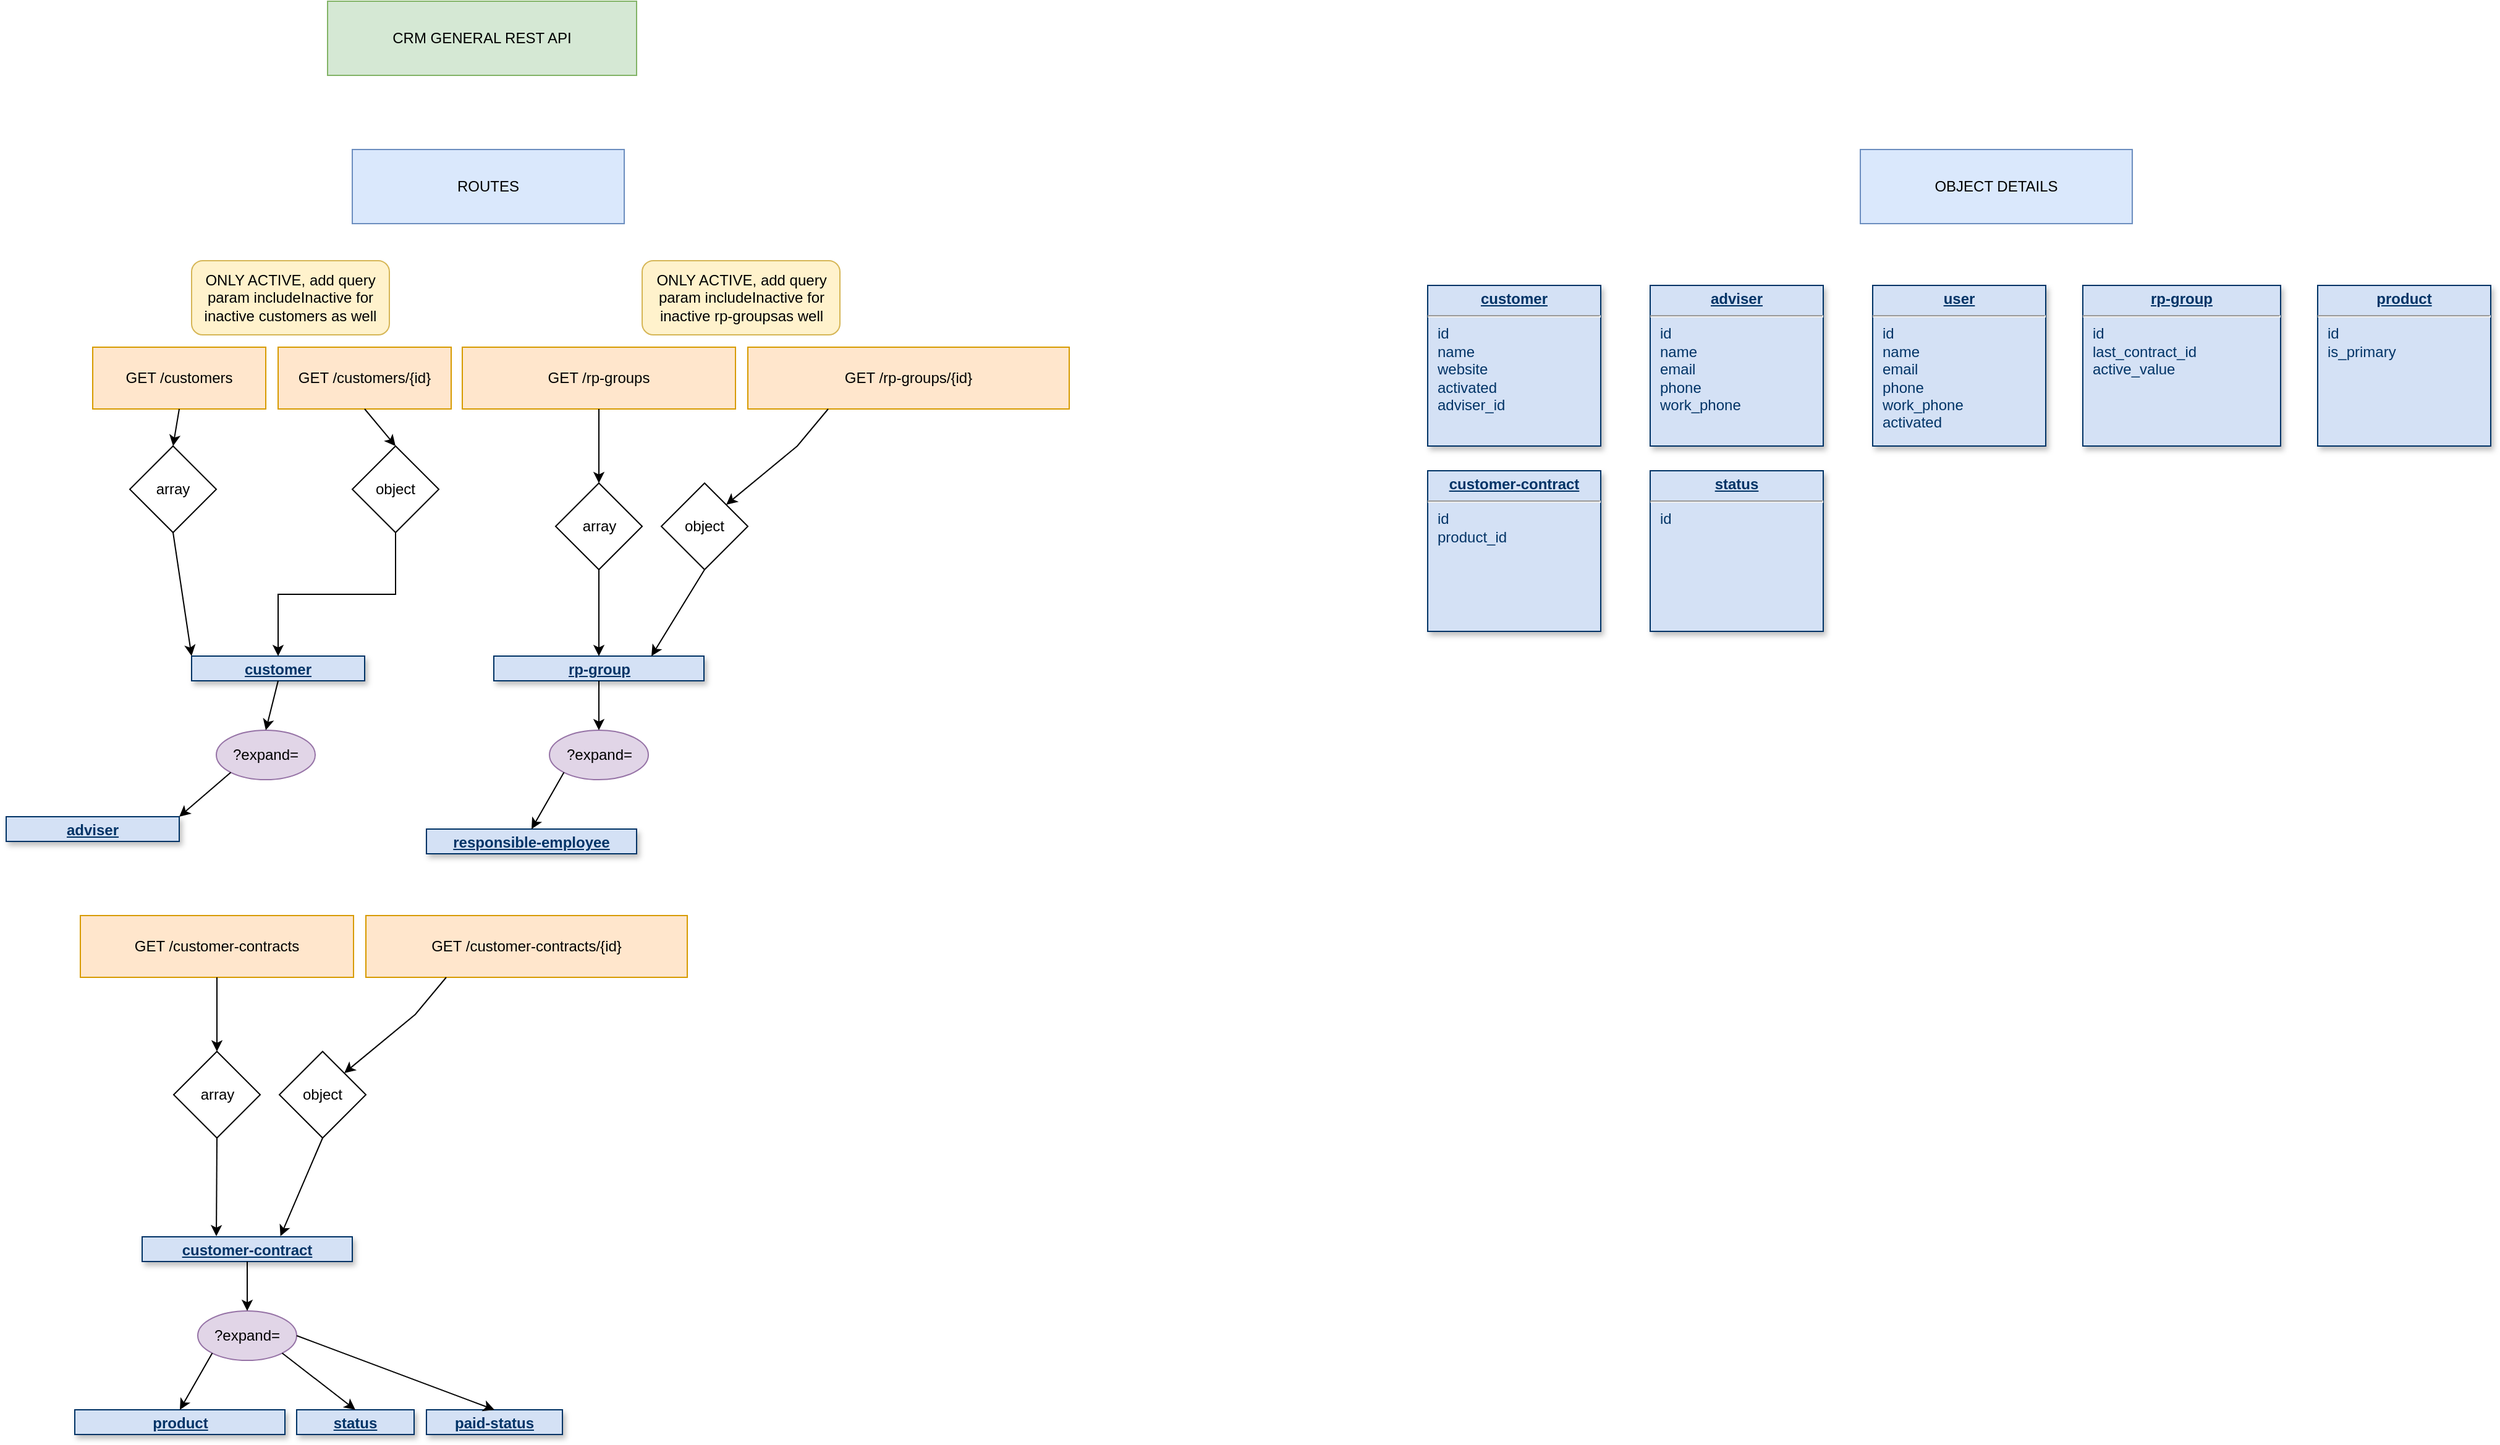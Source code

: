 <mxfile version="16.2.2" type="github">
  <diagram name="Page-1" id="efa7a0a1-bf9b-a30e-e6df-94a7791c09e9">
    <mxGraphModel dx="1129" dy="2054" grid="1" gridSize="10" guides="1" tooltips="1" connect="1" arrows="1" fold="1" page="1" pageScale="1" pageWidth="826" pageHeight="1169" background="none" math="0" shadow="0">
      <root>
        <mxCell id="0" />
        <mxCell id="1" parent="0" />
        <mxCell id="30" value="&lt;p style=&quot;margin: 0px ; margin-top: 4px ; text-align: center ; text-decoration: underline&quot;&gt;&lt;strong&gt;customer&lt;br&gt;&lt;/strong&gt;&lt;/p&gt;&lt;hr&gt;&lt;p style=&quot;margin: 0px ; margin-left: 8px&quot;&gt;&lt;br&gt;&lt;/p&gt;&lt;p style=&quot;margin: 0px ; margin-left: 8px&quot;&gt;&lt;br&gt;&lt;/p&gt;" style="verticalAlign=top;align=left;overflow=fill;fontSize=12;fontFamily=Helvetica;html=1;strokeColor=#003366;shadow=1;fillColor=#D4E1F5;fontColor=#003366" parent="1" vertex="1">
          <mxGeometry x="1020" y="400" width="140" height="20" as="geometry" />
        </mxCell>
        <mxCell id="t8lXOGNOe9PWVFbyQTcP-114" value="CRM GENERAL REST API" style="rounded=0;whiteSpace=wrap;html=1;fillColor=#d5e8d4;strokeColor=#82b366;" vertex="1" parent="1">
          <mxGeometry x="1130" y="-130" width="250" height="60" as="geometry" />
        </mxCell>
        <mxCell id="t8lXOGNOe9PWVFbyQTcP-116" value="GET /customers" style="rounded=0;whiteSpace=wrap;html=1;fillColor=#ffe6cc;strokeColor=#d79b00;" vertex="1" parent="1">
          <mxGeometry x="940" y="150" width="140" height="50" as="geometry" />
        </mxCell>
        <mxCell id="t8lXOGNOe9PWVFbyQTcP-117" value="array" style="rhombus;whiteSpace=wrap;html=1;" vertex="1" parent="1">
          <mxGeometry x="970" y="230" width="70" height="70" as="geometry" />
        </mxCell>
        <mxCell id="t8lXOGNOe9PWVFbyQTcP-118" value="" style="endArrow=classic;html=1;rounded=0;entryX=0.5;entryY=0;entryDx=0;entryDy=0;exitX=0.5;exitY=1;exitDx=0;exitDy=0;" edge="1" parent="1" source="t8lXOGNOe9PWVFbyQTcP-116" target="t8lXOGNOe9PWVFbyQTcP-117">
          <mxGeometry width="50" height="50" relative="1" as="geometry">
            <mxPoint x="1030" y="220" as="sourcePoint" />
            <mxPoint x="1009.5" y="260" as="targetPoint" />
          </mxGeometry>
        </mxCell>
        <mxCell id="t8lXOGNOe9PWVFbyQTcP-119" value="" style="endArrow=classic;html=1;rounded=0;exitX=0.5;exitY=1;exitDx=0;exitDy=0;entryX=0;entryY=0;entryDx=0;entryDy=0;" edge="1" parent="1" source="t8lXOGNOe9PWVFbyQTcP-117" target="30">
          <mxGeometry width="50" height="50" relative="1" as="geometry">
            <mxPoint x="1040" y="310" as="sourcePoint" />
            <mxPoint x="1020" y="310" as="targetPoint" />
          </mxGeometry>
        </mxCell>
        <mxCell id="t8lXOGNOe9PWVFbyQTcP-120" value="GET /customers/{id}" style="rounded=0;whiteSpace=wrap;html=1;fillColor=#ffe6cc;strokeColor=#d79b00;" vertex="1" parent="1">
          <mxGeometry x="1090" y="150" width="140" height="50" as="geometry" />
        </mxCell>
        <mxCell id="t8lXOGNOe9PWVFbyQTcP-123" value="" style="edgeStyle=orthogonalEdgeStyle;rounded=0;orthogonalLoop=1;jettySize=auto;html=1;" edge="1" parent="1" source="t8lXOGNOe9PWVFbyQTcP-121" target="30">
          <mxGeometry relative="1" as="geometry" />
        </mxCell>
        <mxCell id="t8lXOGNOe9PWVFbyQTcP-121" value="object" style="rhombus;whiteSpace=wrap;html=1;" vertex="1" parent="1">
          <mxGeometry x="1150" y="230" width="70" height="70" as="geometry" />
        </mxCell>
        <mxCell id="t8lXOGNOe9PWVFbyQTcP-122" value="" style="endArrow=classic;html=1;rounded=0;entryX=0.5;entryY=0;entryDx=0;entryDy=0;exitX=0.5;exitY=1;exitDx=0;exitDy=0;" edge="1" parent="1" source="t8lXOGNOe9PWVFbyQTcP-120" target="t8lXOGNOe9PWVFbyQTcP-121">
          <mxGeometry width="50" height="50" relative="1" as="geometry">
            <mxPoint x="1180" y="220" as="sourcePoint" />
            <mxPoint x="1159.5" y="260" as="targetPoint" />
          </mxGeometry>
        </mxCell>
        <mxCell id="t8lXOGNOe9PWVFbyQTcP-124" value="ONLY ACTIVE, add query param includeInactive for inactive customers as well" style="rounded=1;whiteSpace=wrap;html=1;fillColor=#fff2cc;strokeColor=#d6b656;" vertex="1" parent="1">
          <mxGeometry x="1020" y="80" width="160" height="60" as="geometry" />
        </mxCell>
        <mxCell id="t8lXOGNOe9PWVFbyQTcP-125" value="?expand=" style="ellipse;whiteSpace=wrap;html=1;fillColor=#e1d5e7;strokeColor=#9673a6;" vertex="1" parent="1">
          <mxGeometry x="1040" y="460" width="80" height="40" as="geometry" />
        </mxCell>
        <mxCell id="t8lXOGNOe9PWVFbyQTcP-126" value="ROUTES" style="rounded=0;whiteSpace=wrap;html=1;fillColor=#dae8fc;strokeColor=#6c8ebf;" vertex="1" parent="1">
          <mxGeometry x="1150" y="-10" width="220" height="60" as="geometry" />
        </mxCell>
        <mxCell id="t8lXOGNOe9PWVFbyQTcP-127" value="OBJECT DETAILS" style="rounded=0;whiteSpace=wrap;html=1;fillColor=#dae8fc;strokeColor=#6c8ebf;" vertex="1" parent="1">
          <mxGeometry x="2370" y="-10" width="220" height="60" as="geometry" />
        </mxCell>
        <mxCell id="t8lXOGNOe9PWVFbyQTcP-128" value="&lt;p style=&quot;margin: 0px ; margin-top: 4px ; text-align: center ; text-decoration: underline&quot;&gt;&lt;strong&gt;customer&lt;br&gt;&lt;/strong&gt;&lt;/p&gt;&lt;hr&gt;&lt;p style=&quot;margin: 0px ; margin-left: 8px&quot;&gt;id&lt;/p&gt;&lt;p style=&quot;margin: 0px ; margin-left: 8px&quot;&gt;name&lt;/p&gt;&lt;p style=&quot;margin: 0px ; margin-left: 8px&quot;&gt;website&lt;/p&gt;&lt;p style=&quot;margin: 0px ; margin-left: 8px&quot;&gt;activated&lt;br&gt;&lt;/p&gt;&lt;p style=&quot;margin: 0px ; margin-left: 8px&quot;&gt;adviser_id&lt;br&gt;&lt;/p&gt;&lt;p style=&quot;margin: 0px ; margin-left: 8px&quot;&gt;&lt;br&gt;&lt;/p&gt;&lt;p style=&quot;margin: 0px ; margin-left: 8px&quot;&gt;&lt;br&gt;&lt;/p&gt;" style="verticalAlign=top;align=left;overflow=fill;fontSize=12;fontFamily=Helvetica;html=1;strokeColor=#003366;shadow=1;fillColor=#D4E1F5;fontColor=#003366" vertex="1" parent="1">
          <mxGeometry x="2020" y="100" width="140" height="130" as="geometry" />
        </mxCell>
        <mxCell id="t8lXOGNOe9PWVFbyQTcP-129" value="&lt;p style=&quot;margin: 0px ; margin-top: 4px ; text-align: center ; text-decoration: underline&quot;&gt;&lt;strong&gt;adviser&lt;br&gt;&lt;/strong&gt;&lt;/p&gt;&lt;hr&gt;&lt;p style=&quot;margin: 0px ; margin-left: 8px&quot;&gt;id&lt;/p&gt;&lt;p style=&quot;margin: 0px ; margin-left: 8px&quot;&gt;name&lt;/p&gt;&lt;p style=&quot;margin: 0px ; margin-left: 8px&quot;&gt;email&lt;/p&gt;&lt;p style=&quot;margin: 0px ; margin-left: 8px&quot;&gt;phone&lt;/p&gt;&lt;p style=&quot;margin: 0px ; margin-left: 8px&quot;&gt;work_phone&lt;br&gt;&lt;/p&gt;&lt;p style=&quot;margin: 0px ; margin-left: 8px&quot;&gt;&lt;br&gt;&lt;/p&gt;&lt;p style=&quot;margin: 0px ; margin-left: 8px&quot;&gt;&lt;br&gt;&lt;/p&gt;&lt;p style=&quot;margin: 0px ; margin-left: 8px&quot;&gt;&lt;br&gt;&lt;/p&gt;" style="verticalAlign=top;align=left;overflow=fill;fontSize=12;fontFamily=Helvetica;html=1;strokeColor=#003366;shadow=1;fillColor=#D4E1F5;fontColor=#003366" vertex="1" parent="1">
          <mxGeometry x="2200" y="100" width="140" height="130" as="geometry" />
        </mxCell>
        <mxCell id="t8lXOGNOe9PWVFbyQTcP-130" value="&lt;p style=&quot;margin: 0px ; margin-top: 4px ; text-align: center ; text-decoration: underline&quot;&gt;&lt;strong&gt;user&lt;br&gt;&lt;/strong&gt;&lt;/p&gt;&lt;hr&gt;&lt;p style=&quot;margin: 0px ; margin-left: 8px&quot;&gt;id&lt;/p&gt;&lt;p style=&quot;margin: 0px ; margin-left: 8px&quot;&gt;name&lt;/p&gt;&lt;p style=&quot;margin: 0px ; margin-left: 8px&quot;&gt;email&lt;/p&gt;&lt;p style=&quot;margin: 0px ; margin-left: 8px&quot;&gt;phone&lt;/p&gt;&lt;p style=&quot;margin: 0px ; margin-left: 8px&quot;&gt;work_phone&lt;/p&gt;&lt;p style=&quot;margin: 0px ; margin-left: 8px&quot;&gt;activated&lt;br&gt;&lt;/p&gt;&lt;p style=&quot;margin: 0px ; margin-left: 8px&quot;&gt;&lt;br&gt;&lt;/p&gt;&lt;p style=&quot;margin: 0px ; margin-left: 8px&quot;&gt;&lt;br&gt;&lt;/p&gt;&lt;p style=&quot;margin: 0px ; margin-left: 8px&quot;&gt;&lt;br&gt;&lt;/p&gt;" style="verticalAlign=top;align=left;overflow=fill;fontSize=12;fontFamily=Helvetica;html=1;strokeColor=#003366;shadow=1;fillColor=#D4E1F5;fontColor=#003366" vertex="1" parent="1">
          <mxGeometry x="2380" y="100" width="140" height="130" as="geometry" />
        </mxCell>
        <mxCell id="t8lXOGNOe9PWVFbyQTcP-131" value="&lt;p style=&quot;margin: 0px ; margin-top: 4px ; text-align: center ; text-decoration: underline&quot;&gt;&lt;strong&gt;adviser&lt;br&gt;&lt;/strong&gt;&lt;/p&gt;&lt;hr&gt;&lt;p style=&quot;margin: 0px ; margin-left: 8px&quot;&gt;&lt;br&gt;&lt;/p&gt;&lt;p style=&quot;margin: 0px ; margin-left: 8px&quot;&gt;&lt;br&gt;&lt;/p&gt;" style="verticalAlign=top;align=left;overflow=fill;fontSize=12;fontFamily=Helvetica;html=1;strokeColor=#003366;shadow=1;fillColor=#D4E1F5;fontColor=#003366" vertex="1" parent="1">
          <mxGeometry x="870" y="530" width="140" height="20" as="geometry" />
        </mxCell>
        <mxCell id="t8lXOGNOe9PWVFbyQTcP-132" value="" style="endArrow=classic;html=1;rounded=0;entryX=1;entryY=0;entryDx=0;entryDy=0;exitX=0;exitY=1;exitDx=0;exitDy=0;" edge="1" parent="1" source="t8lXOGNOe9PWVFbyQTcP-125" target="t8lXOGNOe9PWVFbyQTcP-131">
          <mxGeometry width="50" height="50" relative="1" as="geometry">
            <mxPoint x="1270" y="410" as="sourcePoint" />
            <mxPoint x="1320" y="360" as="targetPoint" />
          </mxGeometry>
        </mxCell>
        <mxCell id="t8lXOGNOe9PWVFbyQTcP-133" value="" style="endArrow=classic;html=1;rounded=0;entryX=0.5;entryY=0;entryDx=0;entryDy=0;exitX=0.5;exitY=1;exitDx=0;exitDy=0;" edge="1" parent="1" source="30" target="t8lXOGNOe9PWVFbyQTcP-125">
          <mxGeometry width="50" height="50" relative="1" as="geometry">
            <mxPoint x="1270" y="410" as="sourcePoint" />
            <mxPoint x="1320" y="360" as="targetPoint" />
          </mxGeometry>
        </mxCell>
        <mxCell id="t8lXOGNOe9PWVFbyQTcP-134" value="&lt;p style=&quot;margin: 0px ; margin-top: 4px ; text-align: center ; text-decoration: underline&quot;&gt;&lt;strong&gt;rp-group&lt;br&gt;&lt;/strong&gt;&lt;/p&gt;&lt;hr&gt;&lt;p style=&quot;margin: 0px ; margin-left: 8px&quot;&gt;id&lt;/p&gt;&lt;p style=&quot;margin: 0px ; margin-left: 8px&quot;&gt;last_contract_id&lt;/p&gt;&lt;p style=&quot;margin: 0px ; margin-left: 8px&quot;&gt;active_value&lt;br&gt;&lt;/p&gt;&lt;p style=&quot;margin: 0px ; margin-left: 8px&quot;&gt;&lt;br&gt;&lt;/p&gt;&lt;p style=&quot;margin: 0px ; margin-left: 8px&quot;&gt;&lt;br&gt;&lt;/p&gt;&lt;p style=&quot;margin: 0px ; margin-left: 8px&quot;&gt;&lt;br&gt;&lt;/p&gt;&lt;p style=&quot;margin: 0px ; margin-left: 8px&quot;&gt;&lt;br&gt;&lt;/p&gt;" style="verticalAlign=top;align=left;overflow=fill;fontSize=12;fontFamily=Helvetica;html=1;strokeColor=#003366;shadow=1;fillColor=#D4E1F5;fontColor=#003366" vertex="1" parent="1">
          <mxGeometry x="2550" y="100" width="160" height="130" as="geometry" />
        </mxCell>
        <mxCell id="t8lXOGNOe9PWVFbyQTcP-135" value="&lt;p style=&quot;margin: 0px ; margin-top: 4px ; text-align: center ; text-decoration: underline&quot;&gt;&lt;strong&gt;product&lt;br&gt;&lt;/strong&gt;&lt;/p&gt;&lt;hr&gt;&lt;p style=&quot;margin: 0px ; margin-left: 8px&quot;&gt;id&lt;/p&gt;&lt;p style=&quot;margin: 0px ; margin-left: 8px&quot;&gt;is_primary&lt;br&gt;&lt;/p&gt;&lt;p style=&quot;margin: 0px ; margin-left: 8px&quot;&gt;&lt;br&gt;&lt;/p&gt;&lt;p style=&quot;margin: 0px ; margin-left: 8px&quot;&gt;&lt;br&gt;&lt;/p&gt;" style="verticalAlign=top;align=left;overflow=fill;fontSize=12;fontFamily=Helvetica;html=1;strokeColor=#003366;shadow=1;fillColor=#D4E1F5;fontColor=#003366" vertex="1" parent="1">
          <mxGeometry x="2740" y="100" width="140" height="130" as="geometry" />
        </mxCell>
        <mxCell id="t8lXOGNOe9PWVFbyQTcP-136" value="GET /rp-groups" style="rounded=0;whiteSpace=wrap;html=1;fillColor=#ffe6cc;strokeColor=#d79b00;" vertex="1" parent="1">
          <mxGeometry x="1239" y="150" width="221" height="50" as="geometry" />
        </mxCell>
        <mxCell id="t8lXOGNOe9PWVFbyQTcP-137" value="" style="endArrow=classic;html=1;rounded=0;exitX=0.5;exitY=1;exitDx=0;exitDy=0;entryX=0.5;entryY=0;entryDx=0;entryDy=0;" edge="1" parent="1" source="t8lXOGNOe9PWVFbyQTcP-136" target="t8lXOGNOe9PWVFbyQTcP-138">
          <mxGeometry width="50" height="50" relative="1" as="geometry">
            <mxPoint x="1170" y="210" as="sourcePoint" />
            <mxPoint x="1350" y="250" as="targetPoint" />
          </mxGeometry>
        </mxCell>
        <mxCell id="t8lXOGNOe9PWVFbyQTcP-138" value="array" style="rhombus;whiteSpace=wrap;html=1;" vertex="1" parent="1">
          <mxGeometry x="1314.5" y="260" width="70" height="70" as="geometry" />
        </mxCell>
        <mxCell id="t8lXOGNOe9PWVFbyQTcP-139" value="&lt;p style=&quot;margin: 0px ; margin-top: 4px ; text-align: center ; text-decoration: underline&quot;&gt;&lt;strong&gt;rp-group&lt;/strong&gt;&lt;br&gt;&lt;/p&gt;" style="verticalAlign=top;align=left;overflow=fill;fontSize=12;fontFamily=Helvetica;html=1;strokeColor=#003366;shadow=1;fillColor=#D4E1F5;fontColor=#003366" vertex="1" parent="1">
          <mxGeometry x="1264.5" y="400" width="170" height="20" as="geometry" />
        </mxCell>
        <mxCell id="t8lXOGNOe9PWVFbyQTcP-140" value="" style="endArrow=classic;html=1;rounded=0;entryX=0.5;entryY=0;entryDx=0;entryDy=0;exitX=0.5;exitY=1;exitDx=0;exitDy=0;" edge="1" parent="1" source="t8lXOGNOe9PWVFbyQTcP-138" target="t8lXOGNOe9PWVFbyQTcP-139">
          <mxGeometry width="50" height="50" relative="1" as="geometry">
            <mxPoint x="1790" y="270" as="sourcePoint" />
            <mxPoint x="1840" y="220" as="targetPoint" />
          </mxGeometry>
        </mxCell>
        <mxCell id="t8lXOGNOe9PWVFbyQTcP-141" value="?expand=" style="ellipse;whiteSpace=wrap;html=1;fillColor=#e1d5e7;strokeColor=#9673a6;" vertex="1" parent="1">
          <mxGeometry x="1309.5" y="460" width="80" height="40" as="geometry" />
        </mxCell>
        <mxCell id="t8lXOGNOe9PWVFbyQTcP-142" value="" style="endArrow=classic;html=1;rounded=0;entryX=0.5;entryY=0;entryDx=0;entryDy=0;exitX=0.5;exitY=1;exitDx=0;exitDy=0;" edge="1" parent="1" source="t8lXOGNOe9PWVFbyQTcP-139" target="t8lXOGNOe9PWVFbyQTcP-141">
          <mxGeometry width="50" height="50" relative="1" as="geometry">
            <mxPoint x="1100" y="430" as="sourcePoint" />
            <mxPoint x="1090" y="470" as="targetPoint" />
          </mxGeometry>
        </mxCell>
        <mxCell id="t8lXOGNOe9PWVFbyQTcP-143" value="&lt;p style=&quot;margin: 0px ; margin-top: 4px ; text-align: center ; text-decoration: underline&quot;&gt;&lt;strong&gt;responsible-employee&lt;br&gt;&lt;/strong&gt;&lt;/p&gt;" style="verticalAlign=top;align=left;overflow=fill;fontSize=12;fontFamily=Helvetica;html=1;strokeColor=#003366;shadow=1;fillColor=#D4E1F5;fontColor=#003366" vertex="1" parent="1">
          <mxGeometry x="1210" y="540" width="170" height="20" as="geometry" />
        </mxCell>
        <mxCell id="t8lXOGNOe9PWVFbyQTcP-144" value="" style="endArrow=classic;html=1;rounded=0;entryX=0.5;entryY=0;entryDx=0;entryDy=0;exitX=0;exitY=1;exitDx=0;exitDy=0;" edge="1" parent="1" source="t8lXOGNOe9PWVFbyQTcP-141" target="t8lXOGNOe9PWVFbyQTcP-143">
          <mxGeometry width="50" height="50" relative="1" as="geometry">
            <mxPoint x="1061.716" y="504.142" as="sourcePoint" />
            <mxPoint x="1020" y="540" as="targetPoint" />
          </mxGeometry>
        </mxCell>
        <mxCell id="t8lXOGNOe9PWVFbyQTcP-146" value="GET /rp-groups/{id}" style="rounded=0;whiteSpace=wrap;html=1;fillColor=#ffe6cc;strokeColor=#d79b00;" vertex="1" parent="1">
          <mxGeometry x="1470" y="150" width="260" height="50" as="geometry" />
        </mxCell>
        <mxCell id="t8lXOGNOe9PWVFbyQTcP-147" value="" style="endArrow=classic;html=1;rounded=0;exitX=0.25;exitY=1;exitDx=0;exitDy=0;entryX=1;entryY=0;entryDx=0;entryDy=0;" edge="1" parent="1" source="t8lXOGNOe9PWVFbyQTcP-146" target="t8lXOGNOe9PWVFbyQTcP-148">
          <mxGeometry width="50" height="50" relative="1" as="geometry">
            <mxPoint x="1359.5" y="210" as="sourcePoint" />
            <mxPoint x="1480" y="270" as="targetPoint" />
            <Array as="points">
              <mxPoint x="1510" y="230" />
            </Array>
          </mxGeometry>
        </mxCell>
        <mxCell id="t8lXOGNOe9PWVFbyQTcP-148" value="object" style="rhombus;whiteSpace=wrap;html=1;" vertex="1" parent="1">
          <mxGeometry x="1400" y="260" width="70" height="70" as="geometry" />
        </mxCell>
        <mxCell id="t8lXOGNOe9PWVFbyQTcP-149" value="" style="endArrow=classic;html=1;rounded=0;exitX=0.5;exitY=1;exitDx=0;exitDy=0;entryX=0.75;entryY=0;entryDx=0;entryDy=0;" edge="1" parent="1" source="t8lXOGNOe9PWVFbyQTcP-148" target="t8lXOGNOe9PWVFbyQTcP-139">
          <mxGeometry width="50" height="50" relative="1" as="geometry">
            <mxPoint x="1590" y="380" as="sourcePoint" />
            <mxPoint x="1640" y="330" as="targetPoint" />
          </mxGeometry>
        </mxCell>
        <mxCell id="t8lXOGNOe9PWVFbyQTcP-150" value="ONLY ACTIVE, add query param includeInactive for inactive rp-groupsas well" style="rounded=1;whiteSpace=wrap;html=1;fillColor=#fff2cc;strokeColor=#d6b656;" vertex="1" parent="1">
          <mxGeometry x="1384.5" y="80" width="160" height="60" as="geometry" />
        </mxCell>
        <mxCell id="t8lXOGNOe9PWVFbyQTcP-151" value="&lt;p style=&quot;margin: 0px ; margin-top: 4px ; text-align: center ; text-decoration: underline&quot;&gt;&lt;strong&gt;customer-contract&lt;br&gt;&lt;/strong&gt;&lt;/p&gt;&lt;hr&gt;&lt;p style=&quot;margin: 0px ; margin-left: 8px&quot;&gt;id&lt;/p&gt;&lt;p style=&quot;margin: 0px ; margin-left: 8px&quot;&gt;product_id&lt;br&gt;&lt;/p&gt;&lt;p style=&quot;margin: 0px ; margin-left: 8px&quot;&gt;&lt;br&gt;&lt;/p&gt;&lt;p style=&quot;margin: 0px ; margin-left: 8px&quot;&gt;&lt;br&gt;&lt;/p&gt;&lt;p style=&quot;margin: 0px ; margin-left: 8px&quot;&gt;&lt;br&gt;&lt;/p&gt;&lt;p style=&quot;margin: 0px ; margin-left: 8px&quot;&gt;&lt;br&gt;&lt;/p&gt;" style="verticalAlign=top;align=left;overflow=fill;fontSize=12;fontFamily=Helvetica;html=1;strokeColor=#003366;shadow=1;fillColor=#D4E1F5;fontColor=#003366" vertex="1" parent="1">
          <mxGeometry x="2020" y="250" width="140" height="130" as="geometry" />
        </mxCell>
        <mxCell id="t8lXOGNOe9PWVFbyQTcP-152" value="&lt;p style=&quot;margin: 0px ; margin-top: 4px ; text-align: center ; text-decoration: underline&quot;&gt;&lt;strong&gt;status&lt;br&gt;&lt;/strong&gt;&lt;/p&gt;&lt;hr&gt;&lt;p style=&quot;margin: 0px ; margin-left: 8px&quot;&gt;id&lt;/p&gt;&lt;p style=&quot;margin: 0px ; margin-left: 8px&quot;&gt;&lt;br&gt;&lt;/p&gt;&lt;p style=&quot;margin: 0px ; margin-left: 8px&quot;&gt;&lt;br&gt;&lt;/p&gt;&lt;p style=&quot;margin: 0px ; margin-left: 8px&quot;&gt;&lt;br&gt;&lt;/p&gt;&lt;p style=&quot;margin: 0px ; margin-left: 8px&quot;&gt;&lt;br&gt;&lt;/p&gt;" style="verticalAlign=top;align=left;overflow=fill;fontSize=12;fontFamily=Helvetica;html=1;strokeColor=#003366;shadow=1;fillColor=#D4E1F5;fontColor=#003366" vertex="1" parent="1">
          <mxGeometry x="2200" y="250" width="140" height="130" as="geometry" />
        </mxCell>
        <mxCell id="t8lXOGNOe9PWVFbyQTcP-153" value="GET /customer-contracts" style="rounded=0;whiteSpace=wrap;html=1;fillColor=#ffe6cc;strokeColor=#d79b00;" vertex="1" parent="1">
          <mxGeometry x="930" y="610" width="221" height="50" as="geometry" />
        </mxCell>
        <mxCell id="t8lXOGNOe9PWVFbyQTcP-154" value="" style="endArrow=classic;html=1;rounded=0;exitX=0.5;exitY=1;exitDx=0;exitDy=0;entryX=0.5;entryY=0;entryDx=0;entryDy=0;" edge="1" parent="1" source="t8lXOGNOe9PWVFbyQTcP-153" target="t8lXOGNOe9PWVFbyQTcP-155">
          <mxGeometry width="50" height="50" relative="1" as="geometry">
            <mxPoint x="861" y="670" as="sourcePoint" />
            <mxPoint x="1041" y="710" as="targetPoint" />
          </mxGeometry>
        </mxCell>
        <mxCell id="t8lXOGNOe9PWVFbyQTcP-155" value="array" style="rhombus;whiteSpace=wrap;html=1;" vertex="1" parent="1">
          <mxGeometry x="1005.5" y="720" width="70" height="70" as="geometry" />
        </mxCell>
        <mxCell id="t8lXOGNOe9PWVFbyQTcP-156" value="" style="endArrow=classic;html=1;rounded=0;entryX=0.353;entryY=-0.024;entryDx=0;entryDy=0;exitX=0.5;exitY=1;exitDx=0;exitDy=0;entryPerimeter=0;" edge="1" parent="1" source="t8lXOGNOe9PWVFbyQTcP-155" target="t8lXOGNOe9PWVFbyQTcP-161">
          <mxGeometry width="50" height="50" relative="1" as="geometry">
            <mxPoint x="1481" y="730" as="sourcePoint" />
            <mxPoint x="1040.5" y="860" as="targetPoint" />
          </mxGeometry>
        </mxCell>
        <mxCell id="t8lXOGNOe9PWVFbyQTcP-157" value="GET /customer-contracts/{id}" style="rounded=0;whiteSpace=wrap;html=1;fillColor=#ffe6cc;strokeColor=#d79b00;" vertex="1" parent="1">
          <mxGeometry x="1161" y="610" width="260" height="50" as="geometry" />
        </mxCell>
        <mxCell id="t8lXOGNOe9PWVFbyQTcP-158" value="" style="endArrow=classic;html=1;rounded=0;exitX=0.25;exitY=1;exitDx=0;exitDy=0;entryX=1;entryY=0;entryDx=0;entryDy=0;" edge="1" parent="1" source="t8lXOGNOe9PWVFbyQTcP-157" target="t8lXOGNOe9PWVFbyQTcP-159">
          <mxGeometry width="50" height="50" relative="1" as="geometry">
            <mxPoint x="1050.5" y="670" as="sourcePoint" />
            <mxPoint x="1171" y="730" as="targetPoint" />
            <Array as="points">
              <mxPoint x="1201" y="690" />
            </Array>
          </mxGeometry>
        </mxCell>
        <mxCell id="t8lXOGNOe9PWVFbyQTcP-159" value="object" style="rhombus;whiteSpace=wrap;html=1;" vertex="1" parent="1">
          <mxGeometry x="1091" y="720" width="70" height="70" as="geometry" />
        </mxCell>
        <mxCell id="t8lXOGNOe9PWVFbyQTcP-160" value="" style="endArrow=classic;html=1;rounded=0;exitX=0.5;exitY=1;exitDx=0;exitDy=0;entryX=0.658;entryY=-0.024;entryDx=0;entryDy=0;entryPerimeter=0;" edge="1" parent="1" source="t8lXOGNOe9PWVFbyQTcP-159" target="t8lXOGNOe9PWVFbyQTcP-161">
          <mxGeometry width="50" height="50" relative="1" as="geometry">
            <mxPoint x="1281" y="840" as="sourcePoint" />
            <mxPoint x="1083" y="860" as="targetPoint" />
          </mxGeometry>
        </mxCell>
        <mxCell id="t8lXOGNOe9PWVFbyQTcP-161" value="&lt;p style=&quot;margin: 0px ; margin-top: 4px ; text-align: center ; text-decoration: underline&quot;&gt;&lt;strong&gt;customer-contract&lt;/strong&gt;&lt;br&gt;&lt;/p&gt;" style="verticalAlign=top;align=left;overflow=fill;fontSize=12;fontFamily=Helvetica;html=1;strokeColor=#003366;shadow=1;fillColor=#D4E1F5;fontColor=#003366" vertex="1" parent="1">
          <mxGeometry x="980" y="870" width="170" height="20" as="geometry" />
        </mxCell>
        <mxCell id="t8lXOGNOe9PWVFbyQTcP-162" value="?expand=" style="ellipse;whiteSpace=wrap;html=1;fillColor=#e1d5e7;strokeColor=#9673a6;" vertex="1" parent="1">
          <mxGeometry x="1025" y="930" width="80" height="40" as="geometry" />
        </mxCell>
        <mxCell id="t8lXOGNOe9PWVFbyQTcP-163" value="" style="endArrow=classic;html=1;rounded=0;entryX=0.5;entryY=0;entryDx=0;entryDy=0;exitX=0.5;exitY=1;exitDx=0;exitDy=0;" edge="1" parent="1" source="t8lXOGNOe9PWVFbyQTcP-161" target="t8lXOGNOe9PWVFbyQTcP-162">
          <mxGeometry width="50" height="50" relative="1" as="geometry">
            <mxPoint x="815.5" y="900" as="sourcePoint" />
            <mxPoint x="805.5" y="940" as="targetPoint" />
          </mxGeometry>
        </mxCell>
        <mxCell id="t8lXOGNOe9PWVFbyQTcP-164" value="&lt;p style=&quot;margin: 0px ; margin-top: 4px ; text-align: center ; text-decoration: underline&quot;&gt;&lt;strong&gt;product&lt;br&gt;&lt;/strong&gt;&lt;/p&gt;" style="verticalAlign=top;align=left;overflow=fill;fontSize=12;fontFamily=Helvetica;html=1;strokeColor=#003366;shadow=1;fillColor=#D4E1F5;fontColor=#003366" vertex="1" parent="1">
          <mxGeometry x="925.5" y="1010" width="170" height="20" as="geometry" />
        </mxCell>
        <mxCell id="t8lXOGNOe9PWVFbyQTcP-165" value="" style="endArrow=classic;html=1;rounded=0;entryX=0.5;entryY=0;entryDx=0;entryDy=0;exitX=0;exitY=1;exitDx=0;exitDy=0;" edge="1" parent="1" source="t8lXOGNOe9PWVFbyQTcP-162" target="t8lXOGNOe9PWVFbyQTcP-164">
          <mxGeometry width="50" height="50" relative="1" as="geometry">
            <mxPoint x="777.216" y="974.142" as="sourcePoint" />
            <mxPoint x="735.5" y="1010" as="targetPoint" />
          </mxGeometry>
        </mxCell>
        <mxCell id="t8lXOGNOe9PWVFbyQTcP-166" value="&lt;p style=&quot;margin: 0px ; margin-top: 4px ; text-align: center ; text-decoration: underline&quot;&gt;&lt;strong&gt;status&lt;br&gt;&lt;/strong&gt;&lt;/p&gt;" style="verticalAlign=top;align=left;overflow=fill;fontSize=12;fontFamily=Helvetica;html=1;strokeColor=#003366;shadow=1;fillColor=#D4E1F5;fontColor=#003366" vertex="1" parent="1">
          <mxGeometry x="1105" y="1010" width="95" height="20" as="geometry" />
        </mxCell>
        <mxCell id="t8lXOGNOe9PWVFbyQTcP-167" value="&lt;p style=&quot;margin: 0px ; margin-top: 4px ; text-align: center ; text-decoration: underline&quot;&gt;&lt;strong&gt;paid-status&lt;br&gt;&lt;/strong&gt;&lt;/p&gt;" style="verticalAlign=top;align=left;overflow=fill;fontSize=12;fontFamily=Helvetica;html=1;strokeColor=#003366;shadow=1;fillColor=#D4E1F5;fontColor=#003366" vertex="1" parent="1">
          <mxGeometry x="1210" y="1010" width="110" height="20" as="geometry" />
        </mxCell>
        <mxCell id="t8lXOGNOe9PWVFbyQTcP-168" value="" style="endArrow=classic;html=1;rounded=0;entryX=0.5;entryY=0;entryDx=0;entryDy=0;exitX=1;exitY=1;exitDx=0;exitDy=0;" edge="1" parent="1" source="t8lXOGNOe9PWVFbyQTcP-162" target="t8lXOGNOe9PWVFbyQTcP-166">
          <mxGeometry width="50" height="50" relative="1" as="geometry">
            <mxPoint x="1046.716" y="974.142" as="sourcePoint" />
            <mxPoint x="1020.5" y="1020" as="targetPoint" />
          </mxGeometry>
        </mxCell>
        <mxCell id="t8lXOGNOe9PWVFbyQTcP-169" value="" style="endArrow=classic;html=1;rounded=0;entryX=0.5;entryY=0;entryDx=0;entryDy=0;exitX=1;exitY=0.5;exitDx=0;exitDy=0;" edge="1" parent="1" source="t8lXOGNOe9PWVFbyQTcP-162" target="t8lXOGNOe9PWVFbyQTcP-167">
          <mxGeometry width="50" height="50" relative="1" as="geometry">
            <mxPoint x="1103.284" y="974.142" as="sourcePoint" />
            <mxPoint x="1162.5" y="1020" as="targetPoint" />
          </mxGeometry>
        </mxCell>
      </root>
    </mxGraphModel>
  </diagram>
</mxfile>
